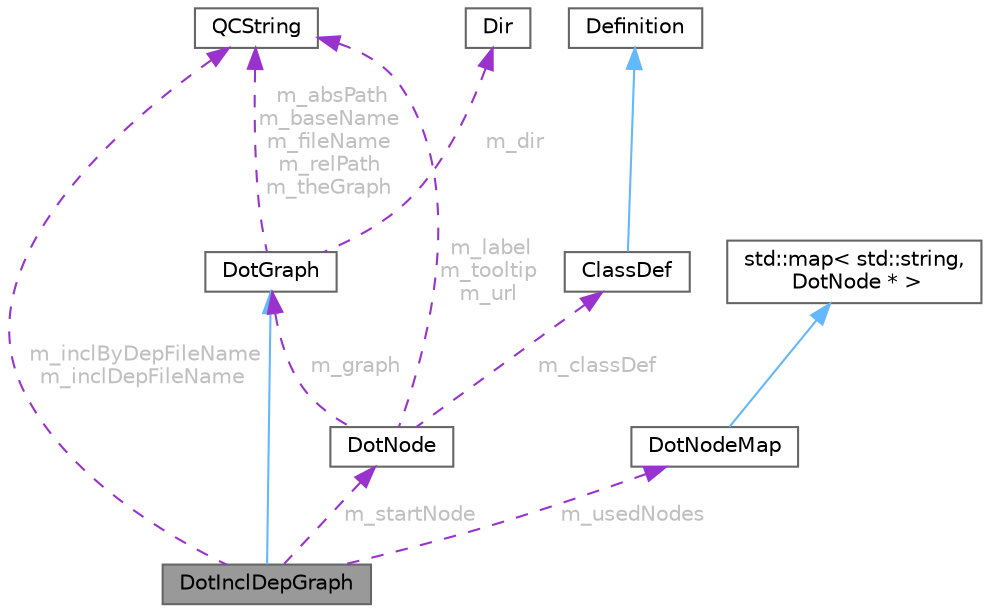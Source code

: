 digraph "DotInclDepGraph"
{
 // INTERACTIVE_SVG=YES
 // LATEX_PDF_SIZE
  bgcolor="transparent";
  edge [fontname=Helvetica,fontsize=10,labelfontname=Helvetica,labelfontsize=10];
  node [fontname=Helvetica,fontsize=10,shape=box,height=0.2,width=0.4];
  Node1 [id="Node000001",label="DotInclDepGraph",height=0.2,width=0.4,color="gray40", fillcolor="grey60", style="filled", fontcolor="black",tooltip="Representation of an include dependency graph."];
  Node2 -> Node1 [id="edge1_Node000001_Node000002",dir="back",color="steelblue1",style="solid",tooltip=" "];
  Node2 [id="Node000002",label="DotGraph",height=0.2,width=0.4,color="gray40", fillcolor="white", style="filled",URL="$d0/d32/class_dot_graph.html",tooltip="A dot graph."];
  Node3 -> Node2 [id="edge2_Node000002_Node000003",dir="back",color="darkorchid3",style="dashed",tooltip=" ",label=" m_dir",fontcolor="grey" ];
  Node3 [id="Node000003",label="Dir",height=0.2,width=0.4,color="gray40", fillcolor="white", style="filled",URL="$d2/dc2/class_dir.html",tooltip="Class representing a directory in the file system."];
  Node4 -> Node2 [id="edge3_Node000002_Node000004",dir="back",color="darkorchid3",style="dashed",tooltip=" ",label=" m_absPath\nm_baseName\nm_fileName\nm_relPath\nm_theGraph",fontcolor="grey" ];
  Node4 [id="Node000004",label="QCString",height=0.2,width=0.4,color="gray40", fillcolor="white", style="filled",URL="$d9/d45/class_q_c_string.html",tooltip="This is an alternative implementation of QCString."];
  Node5 -> Node1 [id="edge4_Node000001_Node000005",dir="back",color="darkorchid3",style="dashed",tooltip=" ",label=" m_startNode",fontcolor="grey" ];
  Node5 [id="Node000005",label="DotNode",height=0.2,width=0.4,color="gray40", fillcolor="white", style="filled",URL="$dd/d7e/class_dot_node.html",tooltip="A node in a dot graph."];
  Node2 -> Node5 [id="edge5_Node000005_Node000002",dir="back",color="darkorchid3",style="dashed",tooltip=" ",label=" m_graph",fontcolor="grey" ];
  Node4 -> Node5 [id="edge6_Node000005_Node000004",dir="back",color="darkorchid3",style="dashed",tooltip=" ",label=" m_label\nm_tooltip\nm_url",fontcolor="grey" ];
  Node6 -> Node5 [id="edge7_Node000005_Node000006",dir="back",color="darkorchid3",style="dashed",tooltip=" ",label=" m_classDef",fontcolor="grey" ];
  Node6 [id="Node000006",label="ClassDef",height=0.2,width=0.4,color="gray40", fillcolor="white", style="filled",URL="$d1/dcf/class_class_def.html",tooltip="A abstract class representing of a compound symbol."];
  Node7 -> Node6 [id="edge8_Node000006_Node000007",dir="back",color="steelblue1",style="solid",tooltip=" "];
  Node7 [id="Node000007",label="Definition",height=0.2,width=0.4,color="gray40", fillcolor="white", style="filled",URL="$d5/dcc/class_definition.html",tooltip="The common base class of all entity definitions found in the sources."];
  Node8 -> Node1 [id="edge9_Node000001_Node000008",dir="back",color="darkorchid3",style="dashed",tooltip=" ",label=" m_usedNodes",fontcolor="grey" ];
  Node8 [id="Node000008",label="DotNodeMap",height=0.2,width=0.4,color="gray40", fillcolor="white", style="filled",URL="$d6/dbb/class_dot_node_map.html",tooltip=" "];
  Node9 -> Node8 [id="edge10_Node000008_Node000009",dir="back",color="steelblue1",style="solid",tooltip=" "];
  Node9 [id="Node000009",label="std::map\< std::string,\l DotNode * \>",height=0.2,width=0.4,color="gray40", fillcolor="white", style="filled",tooltip=" "];
  Node4 -> Node1 [id="edge11_Node000001_Node000004",dir="back",color="darkorchid3",style="dashed",tooltip=" ",label=" m_inclByDepFileName\nm_inclDepFileName",fontcolor="grey" ];
}
